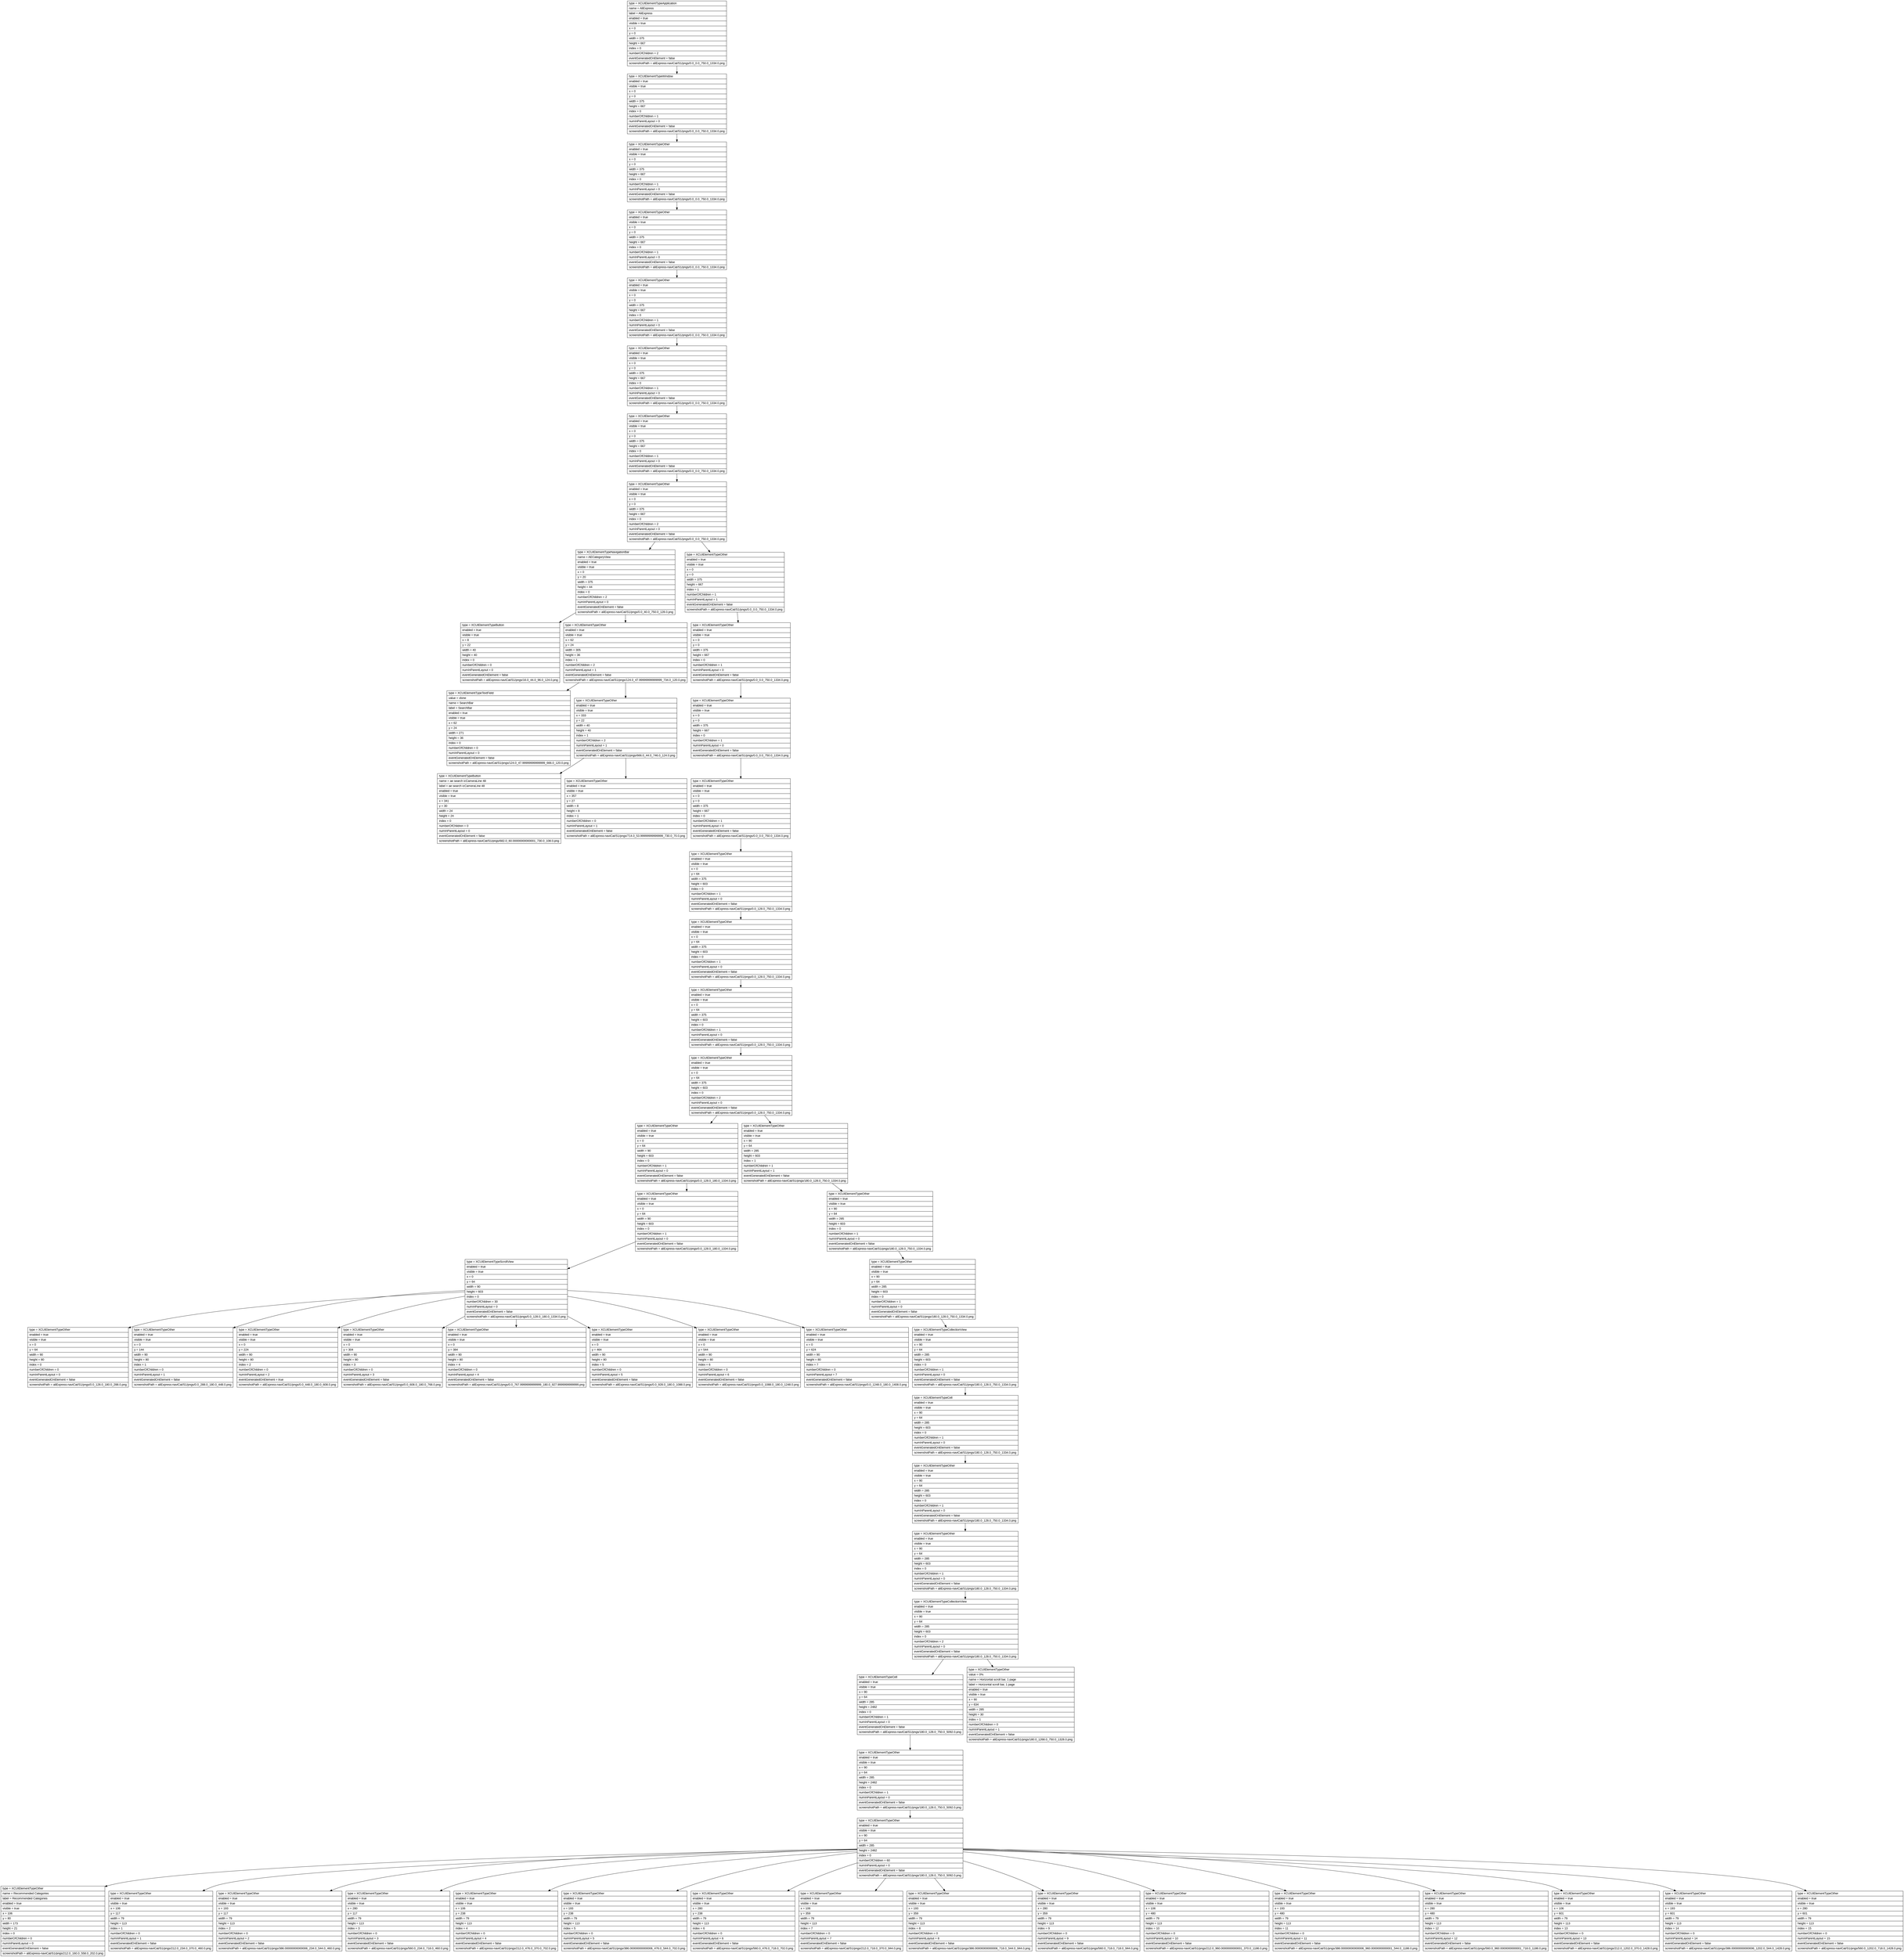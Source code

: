 digraph Layout {

	node [shape=record fontname=Arial];

	0	[label="{type = XCUIElementTypeApplication\l|name = AliExpress\l|label = AliExpress\l|enabled = true\l|visible = true\l|x = 0\l|y = 0\l|width = 375\l|height = 667\l|index = 0\l|numberOfChildren = 2\l|eventGeneratedOnElement = false \l|screenshotPath = aliExpress-naviCat/S1/pngs/0.0_0.0_750.0_1334.0.png\l}"]
	1	[label="{type = XCUIElementTypeWindow\l|enabled = true\l|visible = true\l|x = 0\l|y = 0\l|width = 375\l|height = 667\l|index = 0\l|numberOfChildren = 1\l|numInParentLayout = 0\l|eventGeneratedOnElement = false \l|screenshotPath = aliExpress-naviCat/S1/pngs/0.0_0.0_750.0_1334.0.png\l}"]
	2	[label="{type = XCUIElementTypeOther\l|enabled = true\l|visible = true\l|x = 0\l|y = 0\l|width = 375\l|height = 667\l|index = 0\l|numberOfChildren = 1\l|numInParentLayout = 0\l|eventGeneratedOnElement = false \l|screenshotPath = aliExpress-naviCat/S1/pngs/0.0_0.0_750.0_1334.0.png\l}"]
	3	[label="{type = XCUIElementTypeOther\l|enabled = true\l|visible = true\l|x = 0\l|y = 0\l|width = 375\l|height = 667\l|index = 0\l|numberOfChildren = 1\l|numInParentLayout = 0\l|eventGeneratedOnElement = false \l|screenshotPath = aliExpress-naviCat/S1/pngs/0.0_0.0_750.0_1334.0.png\l}"]
	4	[label="{type = XCUIElementTypeOther\l|enabled = true\l|visible = true\l|x = 0\l|y = 0\l|width = 375\l|height = 667\l|index = 0\l|numberOfChildren = 1\l|numInParentLayout = 0\l|eventGeneratedOnElement = false \l|screenshotPath = aliExpress-naviCat/S1/pngs/0.0_0.0_750.0_1334.0.png\l}"]
	5	[label="{type = XCUIElementTypeOther\l|enabled = true\l|visible = true\l|x = 0\l|y = 0\l|width = 375\l|height = 667\l|index = 0\l|numberOfChildren = 1\l|numInParentLayout = 0\l|eventGeneratedOnElement = false \l|screenshotPath = aliExpress-naviCat/S1/pngs/0.0_0.0_750.0_1334.0.png\l}"]
	6	[label="{type = XCUIElementTypeOther\l|enabled = true\l|visible = true\l|x = 0\l|y = 0\l|width = 375\l|height = 667\l|index = 0\l|numberOfChildren = 1\l|numInParentLayout = 0\l|eventGeneratedOnElement = false \l|screenshotPath = aliExpress-naviCat/S1/pngs/0.0_0.0_750.0_1334.0.png\l}"]
	7	[label="{type = XCUIElementTypeOther\l|enabled = true\l|visible = true\l|x = 0\l|y = 0\l|width = 375\l|height = 667\l|index = 0\l|numberOfChildren = 2\l|numInParentLayout = 0\l|eventGeneratedOnElement = false \l|screenshotPath = aliExpress-naviCat/S1/pngs/0.0_0.0_750.0_1334.0.png\l}"]
	8	[label="{type = XCUIElementTypeNavigationBar\l|name = AECategoryView\l|enabled = true\l|visible = true\l|x = 0\l|y = 20\l|width = 375\l|height = 44\l|index = 0\l|numberOfChildren = 2\l|numInParentLayout = 0\l|eventGeneratedOnElement = false \l|screenshotPath = aliExpress-naviCat/S1/pngs/0.0_40.0_750.0_128.0.png\l}"]
	9	[label="{type = XCUIElementTypeOther\l|enabled = true\l|visible = true\l|x = 0\l|y = 0\l|width = 375\l|height = 667\l|index = 1\l|numberOfChildren = 1\l|numInParentLayout = 1\l|eventGeneratedOnElement = false \l|screenshotPath = aliExpress-naviCat/S1/pngs/0.0_0.0_750.0_1334.0.png\l}"]
	10	[label="{type = XCUIElementTypeButton\l|enabled = true\l|visible = true\l|x = 8\l|y = 22\l|width = 40\l|height = 40\l|index = 0\l|numberOfChildren = 0\l|numInParentLayout = 0\l|eventGeneratedOnElement = false \l|screenshotPath = aliExpress-naviCat/S1/pngs/16.0_44.0_96.0_124.0.png\l}"]
	11	[label="{type = XCUIElementTypeOther\l|enabled = true\l|visible = true\l|x = 62\l|y = 24\l|width = 305\l|height = 36\l|index = 1\l|numberOfChildren = 2\l|numInParentLayout = 1\l|eventGeneratedOnElement = false \l|screenshotPath = aliExpress-naviCat/S1/pngs/124.0_47.99999999999999_734.0_120.0.png\l}"]
	12	[label="{type = XCUIElementTypeOther\l|enabled = true\l|visible = true\l|x = 0\l|y = 0\l|width = 375\l|height = 667\l|index = 0\l|numberOfChildren = 1\l|numInParentLayout = 0\l|eventGeneratedOnElement = false \l|screenshotPath = aliExpress-naviCat/S1/pngs/0.0_0.0_750.0_1334.0.png\l}"]
	13	[label="{type = XCUIElementTypeTextField\l|value = vlone\l|name = SearchBar\l|label = SearchBar\l|enabled = true\l|visible = true\l|x = 62\l|y = 24\l|width = 271\l|height = 36\l|index = 0\l|numberOfChildren = 0\l|numInParentLayout = 0\l|eventGeneratedOnElement = false \l|screenshotPath = aliExpress-naviCat/S1/pngs/124.0_47.99999999999999_666.0_120.0.png\l}"]
	14	[label="{type = XCUIElementTypeOther\l|enabled = true\l|visible = true\l|x = 333\l|y = 22\l|width = 40\l|height = 40\l|index = 1\l|numberOfChildren = 2\l|numInParentLayout = 1\l|eventGeneratedOnElement = false \l|screenshotPath = aliExpress-naviCat/S1/pngs/666.0_44.0_746.0_124.0.png\l}"]
	15	[label="{type = XCUIElementTypeOther\l|enabled = true\l|visible = true\l|x = 0\l|y = 0\l|width = 375\l|height = 667\l|index = 0\l|numberOfChildren = 1\l|numInParentLayout = 0\l|eventGeneratedOnElement = false \l|screenshotPath = aliExpress-naviCat/S1/pngs/0.0_0.0_750.0_1334.0.png\l}"]
	16	[label="{type = XCUIElementTypeButton\l|name = ae search icCameraLine 48\l|label = ae search icCameraLine 48\l|enabled = true\l|visible = true\l|x = 341\l|y = 30\l|width = 24\l|height = 24\l|index = 0\l|numberOfChildren = 0\l|numInParentLayout = 0\l|eventGeneratedOnElement = false \l|screenshotPath = aliExpress-naviCat/S1/pngs/682.0_60.00000000000001_730.0_108.0.png\l}"]
	17	[label="{type = XCUIElementTypeOther\l|enabled = true\l|visible = true\l|x = 357\l|y = 27\l|width = 8\l|height = 8\l|index = 1\l|numberOfChildren = 0\l|numInParentLayout = 1\l|eventGeneratedOnElement = false \l|screenshotPath = aliExpress-naviCat/S1/pngs/714.0_53.99999999999999_730.0_70.0.png\l}"]
	18	[label="{type = XCUIElementTypeOther\l|enabled = true\l|visible = true\l|x = 0\l|y = 0\l|width = 375\l|height = 667\l|index = 0\l|numberOfChildren = 1\l|numInParentLayout = 0\l|eventGeneratedOnElement = false \l|screenshotPath = aliExpress-naviCat/S1/pngs/0.0_0.0_750.0_1334.0.png\l}"]
	19	[label="{type = XCUIElementTypeOther\l|enabled = true\l|visible = true\l|x = 0\l|y = 64\l|width = 375\l|height = 603\l|index = 0\l|numberOfChildren = 1\l|numInParentLayout = 0\l|eventGeneratedOnElement = false \l|screenshotPath = aliExpress-naviCat/S1/pngs/0.0_128.0_750.0_1334.0.png\l}"]
	20	[label="{type = XCUIElementTypeOther\l|enabled = true\l|visible = true\l|x = 0\l|y = 64\l|width = 375\l|height = 603\l|index = 0\l|numberOfChildren = 1\l|numInParentLayout = 0\l|eventGeneratedOnElement = false \l|screenshotPath = aliExpress-naviCat/S1/pngs/0.0_128.0_750.0_1334.0.png\l}"]
	21	[label="{type = XCUIElementTypeOther\l|enabled = true\l|visible = true\l|x = 0\l|y = 64\l|width = 375\l|height = 603\l|index = 0\l|numberOfChildren = 1\l|numInParentLayout = 0\l|eventGeneratedOnElement = false \l|screenshotPath = aliExpress-naviCat/S1/pngs/0.0_128.0_750.0_1334.0.png\l}"]
	22	[label="{type = XCUIElementTypeOther\l|enabled = true\l|visible = true\l|x = 0\l|y = 64\l|width = 375\l|height = 603\l|index = 0\l|numberOfChildren = 2\l|numInParentLayout = 0\l|eventGeneratedOnElement = false \l|screenshotPath = aliExpress-naviCat/S1/pngs/0.0_128.0_750.0_1334.0.png\l}"]
	23	[label="{type = XCUIElementTypeOther\l|enabled = true\l|visible = true\l|x = 0\l|y = 64\l|width = 90\l|height = 603\l|index = 0\l|numberOfChildren = 1\l|numInParentLayout = 0\l|eventGeneratedOnElement = false \l|screenshotPath = aliExpress-naviCat/S1/pngs/0.0_128.0_180.0_1334.0.png\l}"]
	24	[label="{type = XCUIElementTypeOther\l|enabled = true\l|visible = true\l|x = 90\l|y = 64\l|width = 285\l|height = 603\l|index = 1\l|numberOfChildren = 1\l|numInParentLayout = 1\l|eventGeneratedOnElement = false \l|screenshotPath = aliExpress-naviCat/S1/pngs/180.0_128.0_750.0_1334.0.png\l}"]
	25	[label="{type = XCUIElementTypeOther\l|enabled = true\l|visible = true\l|x = 0\l|y = 64\l|width = 90\l|height = 603\l|index = 0\l|numberOfChildren = 1\l|numInParentLayout = 0\l|eventGeneratedOnElement = false \l|screenshotPath = aliExpress-naviCat/S1/pngs/0.0_128.0_180.0_1334.0.png\l}"]
	26	[label="{type = XCUIElementTypeOther\l|enabled = true\l|visible = true\l|x = 90\l|y = 64\l|width = 285\l|height = 603\l|index = 0\l|numberOfChildren = 1\l|numInParentLayout = 0\l|eventGeneratedOnElement = false \l|screenshotPath = aliExpress-naviCat/S1/pngs/180.0_128.0_750.0_1334.0.png\l}"]
	27	[label="{type = XCUIElementTypeScrollView\l|enabled = true\l|visible = true\l|x = 0\l|y = 64\l|width = 90\l|height = 603\l|index = 0\l|numberOfChildren = 30\l|numInParentLayout = 0\l|eventGeneratedOnElement = false \l|screenshotPath = aliExpress-naviCat/S1/pngs/0.0_128.0_180.0_1334.0.png\l}"]
	28	[label="{type = XCUIElementTypeOther\l|enabled = true\l|visible = true\l|x = 90\l|y = 64\l|width = 285\l|height = 603\l|index = 0\l|numberOfChildren = 1\l|numInParentLayout = 0\l|eventGeneratedOnElement = false \l|screenshotPath = aliExpress-naviCat/S1/pngs/180.0_128.0_750.0_1334.0.png\l}"]
	29	[label="{type = XCUIElementTypeOther\l|enabled = true\l|visible = true\l|x = 0\l|y = 64\l|width = 90\l|height = 80\l|index = 0\l|numberOfChildren = 0\l|numInParentLayout = 0\l|eventGeneratedOnElement = false \l|screenshotPath = aliExpress-naviCat/S1/pngs/0.0_128.0_180.0_288.0.png\l}"]
	30	[label="{type = XCUIElementTypeOther\l|enabled = true\l|visible = true\l|x = 0\l|y = 144\l|width = 90\l|height = 80\l|index = 1\l|numberOfChildren = 0\l|numInParentLayout = 1\l|eventGeneratedOnElement = false \l|screenshotPath = aliExpress-naviCat/S1/pngs/0.0_288.0_180.0_448.0.png\l}"]
	31	[label="{type = XCUIElementTypeOther\l|enabled = true\l|visible = true\l|x = 0\l|y = 224\l|width = 90\l|height = 80\l|index = 2\l|numberOfChildren = 0\l|numInParentLayout = 2\l|eventGeneratedOnElement = true \l|screenshotPath = aliExpress-naviCat/S1/pngs/0.0_448.0_180.0_608.0.png\l}"]
	32	[label="{type = XCUIElementTypeOther\l|enabled = true\l|visible = true\l|x = 0\l|y = 304\l|width = 90\l|height = 80\l|index = 3\l|numberOfChildren = 0\l|numInParentLayout = 3\l|eventGeneratedOnElement = false \l|screenshotPath = aliExpress-naviCat/S1/pngs/0.0_608.0_180.0_768.0.png\l}"]
	33	[label="{type = XCUIElementTypeOther\l|enabled = true\l|visible = true\l|x = 0\l|y = 384\l|width = 90\l|height = 80\l|index = 4\l|numberOfChildren = 0\l|numInParentLayout = 4\l|eventGeneratedOnElement = false \l|screenshotPath = aliExpress-naviCat/S1/pngs/0.0_767.9999999999999_180.0_927.9999999999999.png\l}"]
	34	[label="{type = XCUIElementTypeOther\l|enabled = true\l|visible = true\l|x = 0\l|y = 464\l|width = 90\l|height = 80\l|index = 5\l|numberOfChildren = 0\l|numInParentLayout = 5\l|eventGeneratedOnElement = false \l|screenshotPath = aliExpress-naviCat/S1/pngs/0.0_928.0_180.0_1088.0.png\l}"]
	35	[label="{type = XCUIElementTypeOther\l|enabled = true\l|visible = true\l|x = 0\l|y = 544\l|width = 90\l|height = 80\l|index = 6\l|numberOfChildren = 0\l|numInParentLayout = 6\l|eventGeneratedOnElement = false \l|screenshotPath = aliExpress-naviCat/S1/pngs/0.0_1088.0_180.0_1248.0.png\l}"]
	36	[label="{type = XCUIElementTypeOther\l|enabled = true\l|visible = true\l|x = 0\l|y = 624\l|width = 90\l|height = 80\l|index = 7\l|numberOfChildren = 0\l|numInParentLayout = 7\l|eventGeneratedOnElement = false \l|screenshotPath = aliExpress-naviCat/S1/pngs/0.0_1248.0_180.0_1408.0.png\l}"]
	37	[label="{type = XCUIElementTypeCollectionView\l|enabled = true\l|visible = true\l|x = 90\l|y = 64\l|width = 285\l|height = 603\l|index = 0\l|numberOfChildren = 1\l|numInParentLayout = 0\l|eventGeneratedOnElement = false \l|screenshotPath = aliExpress-naviCat/S1/pngs/180.0_128.0_750.0_1334.0.png\l}"]
	38	[label="{type = XCUIElementTypeCell\l|enabled = true\l|visible = true\l|x = 90\l|y = 64\l|width = 285\l|height = 603\l|index = 0\l|numberOfChildren = 1\l|numInParentLayout = 0\l|eventGeneratedOnElement = false \l|screenshotPath = aliExpress-naviCat/S1/pngs/180.0_128.0_750.0_1334.0.png\l}"]
	39	[label="{type = XCUIElementTypeOther\l|enabled = true\l|visible = true\l|x = 90\l|y = 64\l|width = 285\l|height = 603\l|index = 0\l|numberOfChildren = 1\l|numInParentLayout = 0\l|eventGeneratedOnElement = false \l|screenshotPath = aliExpress-naviCat/S1/pngs/180.0_128.0_750.0_1334.0.png\l}"]
	40	[label="{type = XCUIElementTypeOther\l|enabled = true\l|visible = true\l|x = 90\l|y = 64\l|width = 285\l|height = 603\l|index = 0\l|numberOfChildren = 1\l|numInParentLayout = 0\l|eventGeneratedOnElement = false \l|screenshotPath = aliExpress-naviCat/S1/pngs/180.0_128.0_750.0_1334.0.png\l}"]
	41	[label="{type = XCUIElementTypeCollectionView\l|enabled = true\l|visible = true\l|x = 90\l|y = 64\l|width = 285\l|height = 603\l|index = 0\l|numberOfChildren = 2\l|numInParentLayout = 0\l|eventGeneratedOnElement = false \l|screenshotPath = aliExpress-naviCat/S1/pngs/180.0_128.0_750.0_1334.0.png\l}"]
	42	[label="{type = XCUIElementTypeCell\l|enabled = true\l|visible = true\l|x = 90\l|y = 64\l|width = 285\l|height = 2482\l|index = 0\l|numberOfChildren = 1\l|numInParentLayout = 0\l|eventGeneratedOnElement = false \l|screenshotPath = aliExpress-naviCat/S1/pngs/180.0_128.0_750.0_5092.0.png\l}"]
	43	[label="{type = XCUIElementTypeOther\l|value = 0%\l|name = Horizontal scroll bar, 1 page\l|label = Horizontal scroll bar, 1 page\l|enabled = true\l|visible = true\l|x = 90\l|y = 634\l|width = 285\l|height = 30\l|index = 1\l|numberOfChildren = 0\l|numInParentLayout = 1\l|eventGeneratedOnElement = false \l|screenshotPath = aliExpress-naviCat/S1/pngs/180.0_1268.0_750.0_1328.0.png\l}"]
	44	[label="{type = XCUIElementTypeOther\l|enabled = true\l|visible = true\l|x = 90\l|y = 64\l|width = 285\l|height = 2482\l|index = 0\l|numberOfChildren = 1\l|numInParentLayout = 0\l|eventGeneratedOnElement = false \l|screenshotPath = aliExpress-naviCat/S1/pngs/180.0_128.0_750.0_5092.0.png\l}"]
	45	[label="{type = XCUIElementTypeOther\l|enabled = true\l|visible = true\l|x = 90\l|y = 64\l|width = 285\l|height = 2482\l|index = 0\l|numberOfChildren = 60\l|numInParentLayout = 0\l|eventGeneratedOnElement = false \l|screenshotPath = aliExpress-naviCat/S1/pngs/180.0_128.0_750.0_5092.0.png\l}"]
	46	[label="{type = XCUIElementTypeOther\l|name = Recommended Categories\l|label = Recommended Categories\l|enabled = true\l|visible = true\l|x = 106\l|y = 80\l|width = 173\l|height = 21\l|index = 0\l|numberOfChildren = 0\l|numInParentLayout = 0\l|eventGeneratedOnElement = false \l|screenshotPath = aliExpress-naviCat/S1/pngs/212.0_160.0_558.0_202.0.png\l}"]
	47	[label="{type = XCUIElementTypeOther\l|enabled = true\l|visible = true\l|x = 106\l|y = 117\l|width = 79\l|height = 113\l|index = 1\l|numberOfChildren = 0\l|numInParentLayout = 1\l|eventGeneratedOnElement = false \l|screenshotPath = aliExpress-naviCat/S1/pngs/212.0_234.0_370.0_460.0.png\l}"]
	48	[label="{type = XCUIElementTypeOther\l|enabled = true\l|visible = true\l|x = 193\l|y = 117\l|width = 79\l|height = 113\l|index = 2\l|numberOfChildren = 0\l|numInParentLayout = 2\l|eventGeneratedOnElement = false \l|screenshotPath = aliExpress-naviCat/S1/pngs/386.00000000000006_234.0_544.0_460.0.png\l}"]
	49	[label="{type = XCUIElementTypeOther\l|enabled = true\l|visible = true\l|x = 280\l|y = 117\l|width = 79\l|height = 113\l|index = 3\l|numberOfChildren = 0\l|numInParentLayout = 3\l|eventGeneratedOnElement = false \l|screenshotPath = aliExpress-naviCat/S1/pngs/560.0_234.0_718.0_460.0.png\l}"]
	50	[label="{type = XCUIElementTypeOther\l|enabled = true\l|visible = true\l|x = 106\l|y = 238\l|width = 79\l|height = 113\l|index = 4\l|numberOfChildren = 0\l|numInParentLayout = 4\l|eventGeneratedOnElement = false \l|screenshotPath = aliExpress-naviCat/S1/pngs/212.0_476.0_370.0_702.0.png\l}"]
	51	[label="{type = XCUIElementTypeOther\l|enabled = true\l|visible = true\l|x = 193\l|y = 238\l|width = 79\l|height = 113\l|index = 5\l|numberOfChildren = 0\l|numInParentLayout = 5\l|eventGeneratedOnElement = false \l|screenshotPath = aliExpress-naviCat/S1/pngs/386.00000000000006_476.0_544.0_702.0.png\l}"]
	52	[label="{type = XCUIElementTypeOther\l|enabled = true\l|visible = true\l|x = 280\l|y = 238\l|width = 79\l|height = 113\l|index = 6\l|numberOfChildren = 0\l|numInParentLayout = 6\l|eventGeneratedOnElement = false \l|screenshotPath = aliExpress-naviCat/S1/pngs/560.0_476.0_718.0_702.0.png\l}"]
	53	[label="{type = XCUIElementTypeOther\l|enabled = true\l|visible = true\l|x = 106\l|y = 359\l|width = 79\l|height = 113\l|index = 7\l|numberOfChildren = 0\l|numInParentLayout = 7\l|eventGeneratedOnElement = false \l|screenshotPath = aliExpress-naviCat/S1/pngs/212.0_718.0_370.0_944.0.png\l}"]
	54	[label="{type = XCUIElementTypeOther\l|enabled = true\l|visible = true\l|x = 193\l|y = 359\l|width = 79\l|height = 113\l|index = 8\l|numberOfChildren = 0\l|numInParentLayout = 8\l|eventGeneratedOnElement = false \l|screenshotPath = aliExpress-naviCat/S1/pngs/386.00000000000006_718.0_544.0_944.0.png\l}"]
	55	[label="{type = XCUIElementTypeOther\l|enabled = true\l|visible = true\l|x = 280\l|y = 359\l|width = 79\l|height = 113\l|index = 9\l|numberOfChildren = 0\l|numInParentLayout = 9\l|eventGeneratedOnElement = false \l|screenshotPath = aliExpress-naviCat/S1/pngs/560.0_718.0_718.0_944.0.png\l}"]
	56	[label="{type = XCUIElementTypeOther\l|enabled = true\l|visible = true\l|x = 106\l|y = 480\l|width = 79\l|height = 113\l|index = 10\l|numberOfChildren = 0\l|numInParentLayout = 10\l|eventGeneratedOnElement = false \l|screenshotPath = aliExpress-naviCat/S1/pngs/212.0_960.0000000000001_370.0_1186.0.png\l}"]
	57	[label="{type = XCUIElementTypeOther\l|enabled = true\l|visible = true\l|x = 193\l|y = 480\l|width = 79\l|height = 113\l|index = 11\l|numberOfChildren = 0\l|numInParentLayout = 11\l|eventGeneratedOnElement = false \l|screenshotPath = aliExpress-naviCat/S1/pngs/386.00000000000006_960.0000000000001_544.0_1186.0.png\l}"]
	58	[label="{type = XCUIElementTypeOther\l|enabled = true\l|visible = true\l|x = 280\l|y = 480\l|width = 79\l|height = 113\l|index = 12\l|numberOfChildren = 0\l|numInParentLayout = 12\l|eventGeneratedOnElement = false \l|screenshotPath = aliExpress-naviCat/S1/pngs/560.0_960.0000000000001_718.0_1186.0.png\l}"]
	59	[label="{type = XCUIElementTypeOther\l|enabled = true\l|visible = true\l|x = 106\l|y = 601\l|width = 79\l|height = 113\l|index = 13\l|numberOfChildren = 0\l|numInParentLayout = 13\l|eventGeneratedOnElement = false \l|screenshotPath = aliExpress-naviCat/S1/pngs/212.0_1202.0_370.0_1428.0.png\l}"]
	60	[label="{type = XCUIElementTypeOther\l|enabled = true\l|visible = true\l|x = 193\l|y = 601\l|width = 79\l|height = 113\l|index = 14\l|numberOfChildren = 0\l|numInParentLayout = 14\l|eventGeneratedOnElement = false \l|screenshotPath = aliExpress-naviCat/S1/pngs/386.00000000000006_1202.0_544.0_1428.0.png\l}"]
	61	[label="{type = XCUIElementTypeOther\l|enabled = true\l|visible = true\l|x = 280\l|y = 601\l|width = 79\l|height = 113\l|index = 15\l|numberOfChildren = 0\l|numInParentLayout = 15\l|eventGeneratedOnElement = false \l|screenshotPath = aliExpress-naviCat/S1/pngs/560.0_1202.0_718.0_1428.0.png\l}"]


	0 -> 1
	1 -> 2
	2 -> 3
	3 -> 4
	4 -> 5
	5 -> 6
	6 -> 7
	7 -> 8
	7 -> 9
	8 -> 10
	8 -> 11
	9 -> 12
	11 -> 13
	11 -> 14
	12 -> 15
	14 -> 16
	14 -> 17
	15 -> 18
	18 -> 19
	19 -> 20
	20 -> 21
	21 -> 22
	22 -> 23
	22 -> 24
	23 -> 25
	24 -> 26
	25 -> 27
	26 -> 28
	27 -> 29
	27 -> 30
	27 -> 31
	27 -> 32
	27 -> 33
	27 -> 34
	27 -> 35
	27 -> 36
	28 -> 37
	37 -> 38
	38 -> 39
	39 -> 40
	40 -> 41
	41 -> 42
	41 -> 43
	42 -> 44
	44 -> 45
	45 -> 46
	45 -> 47
	45 -> 48
	45 -> 49
	45 -> 50
	45 -> 51
	45 -> 52
	45 -> 53
	45 -> 54
	45 -> 55
	45 -> 56
	45 -> 57
	45 -> 58
	45 -> 59
	45 -> 60
	45 -> 61


}